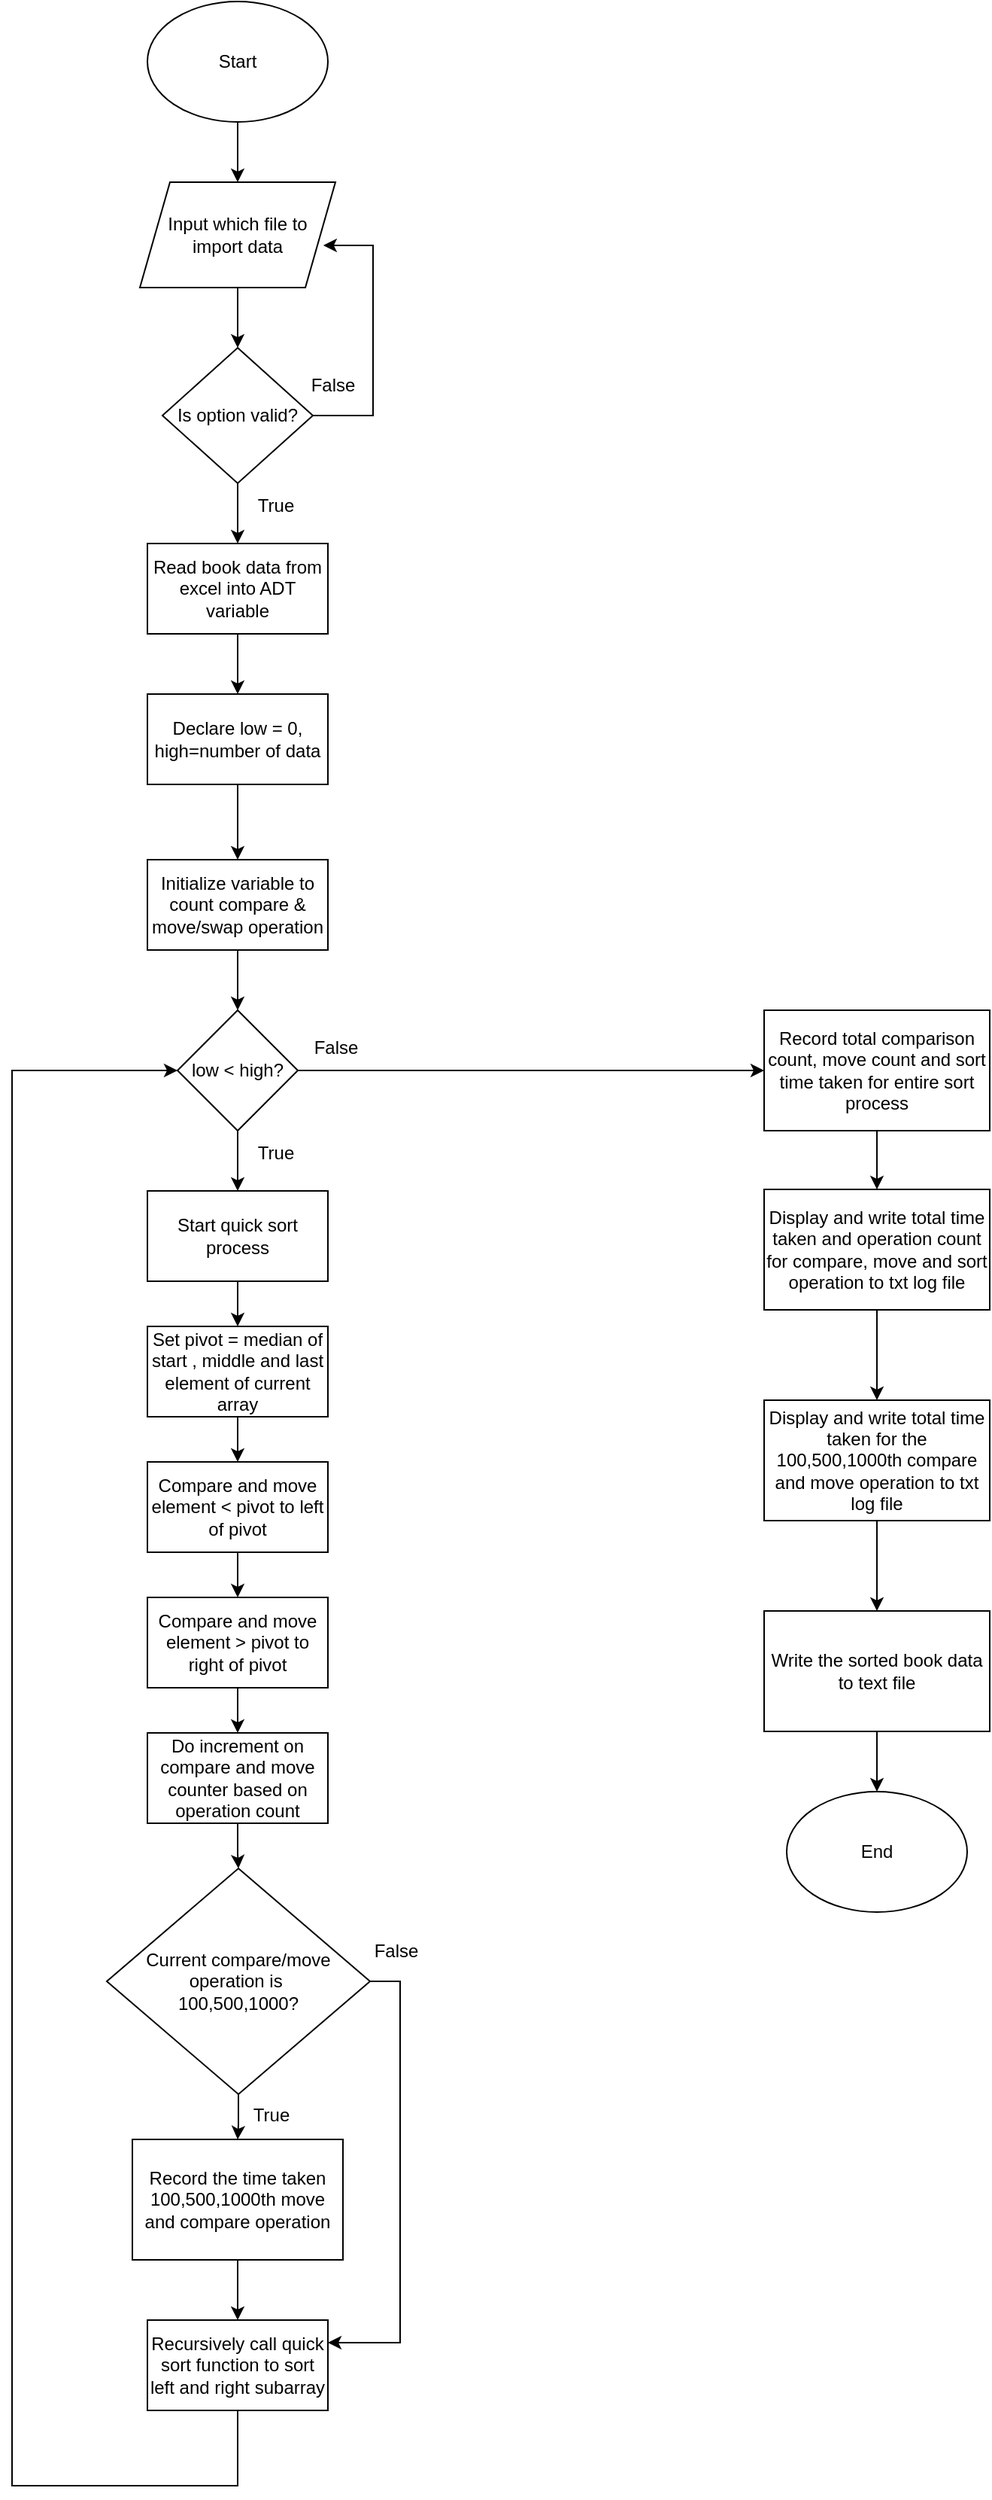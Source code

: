 <mxfile version="25.0.3">
  <diagram name="Page-1" id="kHVd_RP7JFbyk2b-Bbm4">
    <mxGraphModel dx="2261" dy="772" grid="1" gridSize="10" guides="1" tooltips="1" connect="1" arrows="1" fold="1" page="1" pageScale="1" pageWidth="827" pageHeight="1169" math="0" shadow="0">
      <root>
        <mxCell id="0" />
        <mxCell id="1" parent="0" />
        <mxCell id="-OJPL3VyTxTSW0nCCXy5-4" value="" style="edgeStyle=orthogonalEdgeStyle;rounded=0;orthogonalLoop=1;jettySize=auto;html=1;" edge="1" parent="1" source="-OJPL3VyTxTSW0nCCXy5-1" target="-OJPL3VyTxTSW0nCCXy5-2">
          <mxGeometry relative="1" as="geometry" />
        </mxCell>
        <mxCell id="-OJPL3VyTxTSW0nCCXy5-1" value="Start" style="ellipse;whiteSpace=wrap;html=1;" vertex="1" parent="1">
          <mxGeometry x="60" y="40" width="120" height="80" as="geometry" />
        </mxCell>
        <mxCell id="-OJPL3VyTxTSW0nCCXy5-5" value="" style="edgeStyle=orthogonalEdgeStyle;rounded=0;orthogonalLoop=1;jettySize=auto;html=1;" edge="1" parent="1" source="-OJPL3VyTxTSW0nCCXy5-2" target="-OJPL3VyTxTSW0nCCXy5-3">
          <mxGeometry relative="1" as="geometry" />
        </mxCell>
        <mxCell id="-OJPL3VyTxTSW0nCCXy5-2" value="Input which file to import data" style="shape=parallelogram;perimeter=parallelogramPerimeter;whiteSpace=wrap;html=1;fixedSize=1;" vertex="1" parent="1">
          <mxGeometry x="55" y="160" width="130" height="70" as="geometry" />
        </mxCell>
        <mxCell id="-OJPL3VyTxTSW0nCCXy5-8" value="" style="edgeStyle=orthogonalEdgeStyle;rounded=0;orthogonalLoop=1;jettySize=auto;html=1;" edge="1" parent="1" source="-OJPL3VyTxTSW0nCCXy5-3" target="-OJPL3VyTxTSW0nCCXy5-7">
          <mxGeometry relative="1" as="geometry" />
        </mxCell>
        <mxCell id="-OJPL3VyTxTSW0nCCXy5-3" value="Is option valid?" style="rhombus;whiteSpace=wrap;html=1;" vertex="1" parent="1">
          <mxGeometry x="70" y="270" width="100" height="90" as="geometry" />
        </mxCell>
        <mxCell id="-OJPL3VyTxTSW0nCCXy5-6" value="" style="endArrow=classic;html=1;rounded=0;exitX=1;exitY=0.5;exitDx=0;exitDy=0;entryX=0.938;entryY=0.6;entryDx=0;entryDy=0;entryPerimeter=0;edgeStyle=orthogonalEdgeStyle;" edge="1" parent="1" source="-OJPL3VyTxTSW0nCCXy5-3" target="-OJPL3VyTxTSW0nCCXy5-2">
          <mxGeometry width="50" height="50" relative="1" as="geometry">
            <mxPoint x="390" y="420" as="sourcePoint" />
            <mxPoint x="440" y="370" as="targetPoint" />
            <Array as="points">
              <mxPoint x="210" y="315" />
              <mxPoint x="210" y="202" />
            </Array>
          </mxGeometry>
        </mxCell>
        <mxCell id="-OJPL3VyTxTSW0nCCXy5-10" value="" style="edgeStyle=orthogonalEdgeStyle;rounded=0;orthogonalLoop=1;jettySize=auto;html=1;" edge="1" parent="1" source="-OJPL3VyTxTSW0nCCXy5-7" target="-OJPL3VyTxTSW0nCCXy5-9">
          <mxGeometry relative="1" as="geometry" />
        </mxCell>
        <mxCell id="-OJPL3VyTxTSW0nCCXy5-7" value="Read book data from excel into ADT variable" style="rounded=0;whiteSpace=wrap;html=1;" vertex="1" parent="1">
          <mxGeometry x="60" y="400" width="120" height="60" as="geometry" />
        </mxCell>
        <mxCell id="-OJPL3VyTxTSW0nCCXy5-12" value="" style="edgeStyle=orthogonalEdgeStyle;rounded=0;orthogonalLoop=1;jettySize=auto;html=1;" edge="1" parent="1" source="-OJPL3VyTxTSW0nCCXy5-9" target="-OJPL3VyTxTSW0nCCXy5-11">
          <mxGeometry relative="1" as="geometry" />
        </mxCell>
        <mxCell id="-OJPL3VyTxTSW0nCCXy5-9" value="Declare low = 0,&lt;div&gt;high=number of data&lt;/div&gt;" style="rounded=0;whiteSpace=wrap;html=1;" vertex="1" parent="1">
          <mxGeometry x="60" y="500" width="120" height="60" as="geometry" />
        </mxCell>
        <mxCell id="-OJPL3VyTxTSW0nCCXy5-21" value="" style="edgeStyle=orthogonalEdgeStyle;rounded=0;orthogonalLoop=1;jettySize=auto;html=1;" edge="1" parent="1" source="-OJPL3VyTxTSW0nCCXy5-11" target="-OJPL3VyTxTSW0nCCXy5-13">
          <mxGeometry relative="1" as="geometry" />
        </mxCell>
        <mxCell id="-OJPL3VyTxTSW0nCCXy5-11" value="Initialize variable to count compare &amp;amp; move/swap operation" style="rounded=0;whiteSpace=wrap;html=1;" vertex="1" parent="1">
          <mxGeometry x="60" y="610" width="120" height="60" as="geometry" />
        </mxCell>
        <mxCell id="-OJPL3VyTxTSW0nCCXy5-22" value="" style="edgeStyle=orthogonalEdgeStyle;rounded=0;orthogonalLoop=1;jettySize=auto;html=1;" edge="1" parent="1" source="-OJPL3VyTxTSW0nCCXy5-13" target="-OJPL3VyTxTSW0nCCXy5-14">
          <mxGeometry relative="1" as="geometry" />
        </mxCell>
        <mxCell id="-OJPL3VyTxTSW0nCCXy5-37" value="" style="edgeStyle=orthogonalEdgeStyle;rounded=0;orthogonalLoop=1;jettySize=auto;html=1;" edge="1" parent="1" source="-OJPL3VyTxTSW0nCCXy5-13" target="-OJPL3VyTxTSW0nCCXy5-36">
          <mxGeometry relative="1" as="geometry" />
        </mxCell>
        <mxCell id="-OJPL3VyTxTSW0nCCXy5-13" value="low &amp;lt; high?" style="rhombus;whiteSpace=wrap;html=1;" vertex="1" parent="1">
          <mxGeometry x="80" y="710" width="80" height="80" as="geometry" />
        </mxCell>
        <mxCell id="-OJPL3VyTxTSW0nCCXy5-23" value="" style="edgeStyle=orthogonalEdgeStyle;rounded=0;orthogonalLoop=1;jettySize=auto;html=1;" edge="1" parent="1" source="-OJPL3VyTxTSW0nCCXy5-14" target="-OJPL3VyTxTSW0nCCXy5-15">
          <mxGeometry relative="1" as="geometry" />
        </mxCell>
        <mxCell id="-OJPL3VyTxTSW0nCCXy5-14" value="Start quick sort process" style="rounded=0;whiteSpace=wrap;html=1;" vertex="1" parent="1">
          <mxGeometry x="60" y="830" width="120" height="60" as="geometry" />
        </mxCell>
        <mxCell id="-OJPL3VyTxTSW0nCCXy5-24" value="" style="edgeStyle=orthogonalEdgeStyle;rounded=0;orthogonalLoop=1;jettySize=auto;html=1;" edge="1" parent="1" source="-OJPL3VyTxTSW0nCCXy5-15" target="-OJPL3VyTxTSW0nCCXy5-16">
          <mxGeometry relative="1" as="geometry" />
        </mxCell>
        <mxCell id="-OJPL3VyTxTSW0nCCXy5-15" value="Set pivot = median of start , middle and last element of current array" style="rounded=0;whiteSpace=wrap;html=1;" vertex="1" parent="1">
          <mxGeometry x="60" y="920" width="120" height="60" as="geometry" />
        </mxCell>
        <mxCell id="-OJPL3VyTxTSW0nCCXy5-26" value="" style="edgeStyle=orthogonalEdgeStyle;rounded=0;orthogonalLoop=1;jettySize=auto;html=1;" edge="1" parent="1" source="-OJPL3VyTxTSW0nCCXy5-16" target="-OJPL3VyTxTSW0nCCXy5-17">
          <mxGeometry relative="1" as="geometry" />
        </mxCell>
        <mxCell id="-OJPL3VyTxTSW0nCCXy5-16" value="Compare and move element &amp;lt; pivot to left of pivot" style="rounded=0;whiteSpace=wrap;html=1;" vertex="1" parent="1">
          <mxGeometry x="60" y="1010" width="120" height="60" as="geometry" />
        </mxCell>
        <mxCell id="-OJPL3VyTxTSW0nCCXy5-28" value="" style="edgeStyle=orthogonalEdgeStyle;rounded=0;orthogonalLoop=1;jettySize=auto;html=1;" edge="1" parent="1" source="-OJPL3VyTxTSW0nCCXy5-17" target="-OJPL3VyTxTSW0nCCXy5-18">
          <mxGeometry relative="1" as="geometry" />
        </mxCell>
        <mxCell id="-OJPL3VyTxTSW0nCCXy5-17" value="Compare and move element &amp;gt; pivot to right of pivot" style="rounded=0;whiteSpace=wrap;html=1;" vertex="1" parent="1">
          <mxGeometry x="60" y="1100" width="120" height="60" as="geometry" />
        </mxCell>
        <mxCell id="-OJPL3VyTxTSW0nCCXy5-29" value="" style="edgeStyle=orthogonalEdgeStyle;rounded=0;orthogonalLoop=1;jettySize=auto;html=1;" edge="1" parent="1" source="-OJPL3VyTxTSW0nCCXy5-18" target="-OJPL3VyTxTSW0nCCXy5-19">
          <mxGeometry relative="1" as="geometry" />
        </mxCell>
        <mxCell id="-OJPL3VyTxTSW0nCCXy5-18" value="Do increment on compare and move counter based on operation count" style="rounded=0;whiteSpace=wrap;html=1;" vertex="1" parent="1">
          <mxGeometry x="60" y="1190" width="120" height="60" as="geometry" />
        </mxCell>
        <mxCell id="-OJPL3VyTxTSW0nCCXy5-30" value="" style="edgeStyle=orthogonalEdgeStyle;rounded=0;orthogonalLoop=1;jettySize=auto;html=1;" edge="1" parent="1" source="-OJPL3VyTxTSW0nCCXy5-19" target="-OJPL3VyTxTSW0nCCXy5-20">
          <mxGeometry relative="1" as="geometry" />
        </mxCell>
        <mxCell id="-OJPL3VyTxTSW0nCCXy5-39" style="edgeStyle=orthogonalEdgeStyle;rounded=0;orthogonalLoop=1;jettySize=auto;html=1;entryX=1;entryY=0.25;entryDx=0;entryDy=0;exitX=1;exitY=0.5;exitDx=0;exitDy=0;" edge="1" parent="1" source="-OJPL3VyTxTSW0nCCXy5-19" target="-OJPL3VyTxTSW0nCCXy5-32">
          <mxGeometry relative="1" as="geometry" />
        </mxCell>
        <mxCell id="-OJPL3VyTxTSW0nCCXy5-19" value="Current compare/move operation is&amp;nbsp;&lt;div&gt;100,500,1000?&lt;/div&gt;" style="rhombus;whiteSpace=wrap;html=1;" vertex="1" parent="1">
          <mxGeometry x="33" y="1280" width="175" height="150" as="geometry" />
        </mxCell>
        <mxCell id="-OJPL3VyTxTSW0nCCXy5-33" value="" style="edgeStyle=orthogonalEdgeStyle;rounded=0;orthogonalLoop=1;jettySize=auto;html=1;" edge="1" parent="1" source="-OJPL3VyTxTSW0nCCXy5-20" target="-OJPL3VyTxTSW0nCCXy5-32">
          <mxGeometry relative="1" as="geometry" />
        </mxCell>
        <mxCell id="-OJPL3VyTxTSW0nCCXy5-35" style="edgeStyle=orthogonalEdgeStyle;rounded=0;orthogonalLoop=1;jettySize=auto;html=1;entryX=0;entryY=0.5;entryDx=0;entryDy=0;exitX=0.5;exitY=1;exitDx=0;exitDy=0;" edge="1" parent="1" source="-OJPL3VyTxTSW0nCCXy5-32" target="-OJPL3VyTxTSW0nCCXy5-13">
          <mxGeometry relative="1" as="geometry">
            <Array as="points">
              <mxPoint x="120" y="1690" />
              <mxPoint x="-30" y="1690" />
              <mxPoint x="-30" y="750" />
            </Array>
          </mxGeometry>
        </mxCell>
        <mxCell id="-OJPL3VyTxTSW0nCCXy5-20" value="Record the time taken 100,500,1000th move and compare operation" style="rounded=0;whiteSpace=wrap;html=1;" vertex="1" parent="1">
          <mxGeometry x="50" y="1460" width="140" height="80" as="geometry" />
        </mxCell>
        <mxCell id="-OJPL3VyTxTSW0nCCXy5-32" value="Recursively call quick sort function to sort left and right subarray" style="rounded=0;whiteSpace=wrap;html=1;" vertex="1" parent="1">
          <mxGeometry x="60" y="1580" width="120" height="60" as="geometry" />
        </mxCell>
        <mxCell id="-OJPL3VyTxTSW0nCCXy5-44" value="" style="edgeStyle=orthogonalEdgeStyle;rounded=0;orthogonalLoop=1;jettySize=auto;html=1;" edge="1" parent="1" source="-OJPL3VyTxTSW0nCCXy5-36" target="-OJPL3VyTxTSW0nCCXy5-38">
          <mxGeometry relative="1" as="geometry" />
        </mxCell>
        <mxCell id="-OJPL3VyTxTSW0nCCXy5-36" value="Record total comparison count, move count and sort time taken for entire sort process" style="rounded=0;whiteSpace=wrap;html=1;" vertex="1" parent="1">
          <mxGeometry x="470" y="710" width="150" height="80" as="geometry" />
        </mxCell>
        <mxCell id="-OJPL3VyTxTSW0nCCXy5-45" value="" style="edgeStyle=orthogonalEdgeStyle;rounded=0;orthogonalLoop=1;jettySize=auto;html=1;" edge="1" parent="1" source="-OJPL3VyTxTSW0nCCXy5-38" target="-OJPL3VyTxTSW0nCCXy5-40">
          <mxGeometry relative="1" as="geometry" />
        </mxCell>
        <mxCell id="-OJPL3VyTxTSW0nCCXy5-38" value="Display and write total time taken and operation count for compare, move and sort operation to txt log file" style="rounded=0;whiteSpace=wrap;html=1;" vertex="1" parent="1">
          <mxGeometry x="470" y="829" width="150" height="80" as="geometry" />
        </mxCell>
        <mxCell id="-OJPL3VyTxTSW0nCCXy5-46" value="" style="edgeStyle=orthogonalEdgeStyle;rounded=0;orthogonalLoop=1;jettySize=auto;html=1;" edge="1" parent="1" source="-OJPL3VyTxTSW0nCCXy5-40" target="-OJPL3VyTxTSW0nCCXy5-41">
          <mxGeometry relative="1" as="geometry" />
        </mxCell>
        <mxCell id="-OJPL3VyTxTSW0nCCXy5-40" value="Display and write total time taken for the 100,500,1000th compare and move operation to txt log file" style="rounded=0;whiteSpace=wrap;html=1;" vertex="1" parent="1">
          <mxGeometry x="470" y="969" width="150" height="80" as="geometry" />
        </mxCell>
        <mxCell id="-OJPL3VyTxTSW0nCCXy5-47" value="" style="edgeStyle=orthogonalEdgeStyle;rounded=0;orthogonalLoop=1;jettySize=auto;html=1;" edge="1" parent="1" source="-OJPL3VyTxTSW0nCCXy5-41" target="-OJPL3VyTxTSW0nCCXy5-43">
          <mxGeometry relative="1" as="geometry" />
        </mxCell>
        <mxCell id="-OJPL3VyTxTSW0nCCXy5-41" value="Write the sorted book data to text file" style="rounded=0;whiteSpace=wrap;html=1;" vertex="1" parent="1">
          <mxGeometry x="470" y="1109" width="150" height="80" as="geometry" />
        </mxCell>
        <mxCell id="-OJPL3VyTxTSW0nCCXy5-43" value="End" style="ellipse;whiteSpace=wrap;html=1;" vertex="1" parent="1">
          <mxGeometry x="485" y="1229" width="120" height="80" as="geometry" />
        </mxCell>
        <mxCell id="-OJPL3VyTxTSW0nCCXy5-48" value="False" style="text;html=1;align=center;verticalAlign=middle;resizable=0;points=[];autosize=1;strokeColor=none;fillColor=none;" vertex="1" parent="1">
          <mxGeometry x="160" y="720" width="50" height="30" as="geometry" />
        </mxCell>
        <mxCell id="-OJPL3VyTxTSW0nCCXy5-49" value="True" style="text;html=1;align=center;verticalAlign=middle;resizable=0;points=[];autosize=1;strokeColor=none;fillColor=none;" vertex="1" parent="1">
          <mxGeometry x="120" y="790" width="50" height="30" as="geometry" />
        </mxCell>
        <mxCell id="-OJPL3VyTxTSW0nCCXy5-50" value="True" style="text;html=1;align=center;verticalAlign=middle;resizable=0;points=[];autosize=1;strokeColor=none;fillColor=none;" vertex="1" parent="1">
          <mxGeometry x="117" y="1429" width="50" height="30" as="geometry" />
        </mxCell>
        <mxCell id="-OJPL3VyTxTSW0nCCXy5-51" value="False" style="text;html=1;align=center;verticalAlign=middle;resizable=0;points=[];autosize=1;strokeColor=none;fillColor=none;" vertex="1" parent="1">
          <mxGeometry x="200" y="1320" width="50" height="30" as="geometry" />
        </mxCell>
        <mxCell id="-OJPL3VyTxTSW0nCCXy5-52" value="False" style="text;html=1;align=center;verticalAlign=middle;resizable=0;points=[];autosize=1;strokeColor=none;fillColor=none;" vertex="1" parent="1">
          <mxGeometry x="158" y="280" width="50" height="30" as="geometry" />
        </mxCell>
        <mxCell id="-OJPL3VyTxTSW0nCCXy5-53" value="True" style="text;html=1;align=center;verticalAlign=middle;resizable=0;points=[];autosize=1;strokeColor=none;fillColor=none;" vertex="1" parent="1">
          <mxGeometry x="120" y="360" width="50" height="30" as="geometry" />
        </mxCell>
      </root>
    </mxGraphModel>
  </diagram>
</mxfile>
